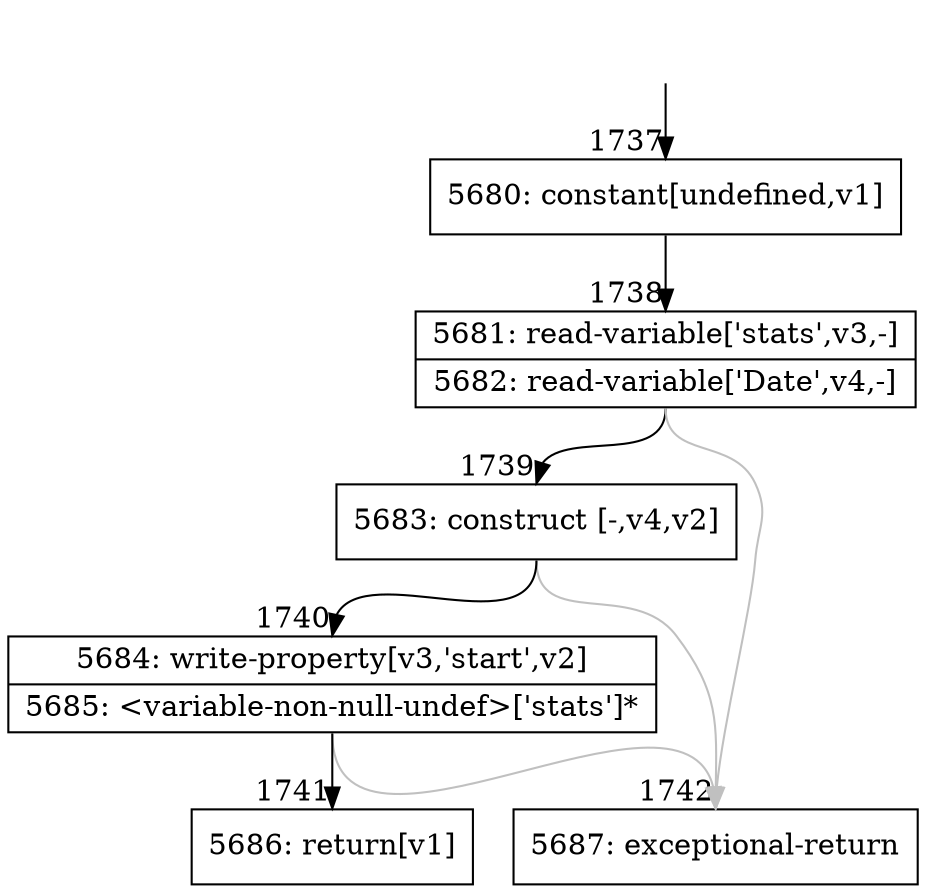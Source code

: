 digraph {
rankdir="TD"
BB_entry161[shape=none,label=""];
BB_entry161 -> BB1737 [tailport=s, headport=n, headlabel="    1737"]
BB1737 [shape=record label="{5680: constant[undefined,v1]}" ] 
BB1737 -> BB1738 [tailport=s, headport=n, headlabel="      1738"]
BB1738 [shape=record label="{5681: read-variable['stats',v3,-]|5682: read-variable['Date',v4,-]}" ] 
BB1738 -> BB1739 [tailport=s, headport=n, headlabel="      1739"]
BB1738 -> BB1742 [tailport=s, headport=n, color=gray, headlabel="      1742"]
BB1739 [shape=record label="{5683: construct [-,v4,v2]}" ] 
BB1739 -> BB1740 [tailport=s, headport=n, headlabel="      1740"]
BB1739 -> BB1742 [tailport=s, headport=n, color=gray]
BB1740 [shape=record label="{5684: write-property[v3,'start',v2]|5685: \<variable-non-null-undef\>['stats']*}" ] 
BB1740 -> BB1741 [tailport=s, headport=n, headlabel="      1741"]
BB1740 -> BB1742 [tailport=s, headport=n, color=gray]
BB1741 [shape=record label="{5686: return[v1]}" ] 
BB1742 [shape=record label="{5687: exceptional-return}" ] 
//#$~ 2226
}
